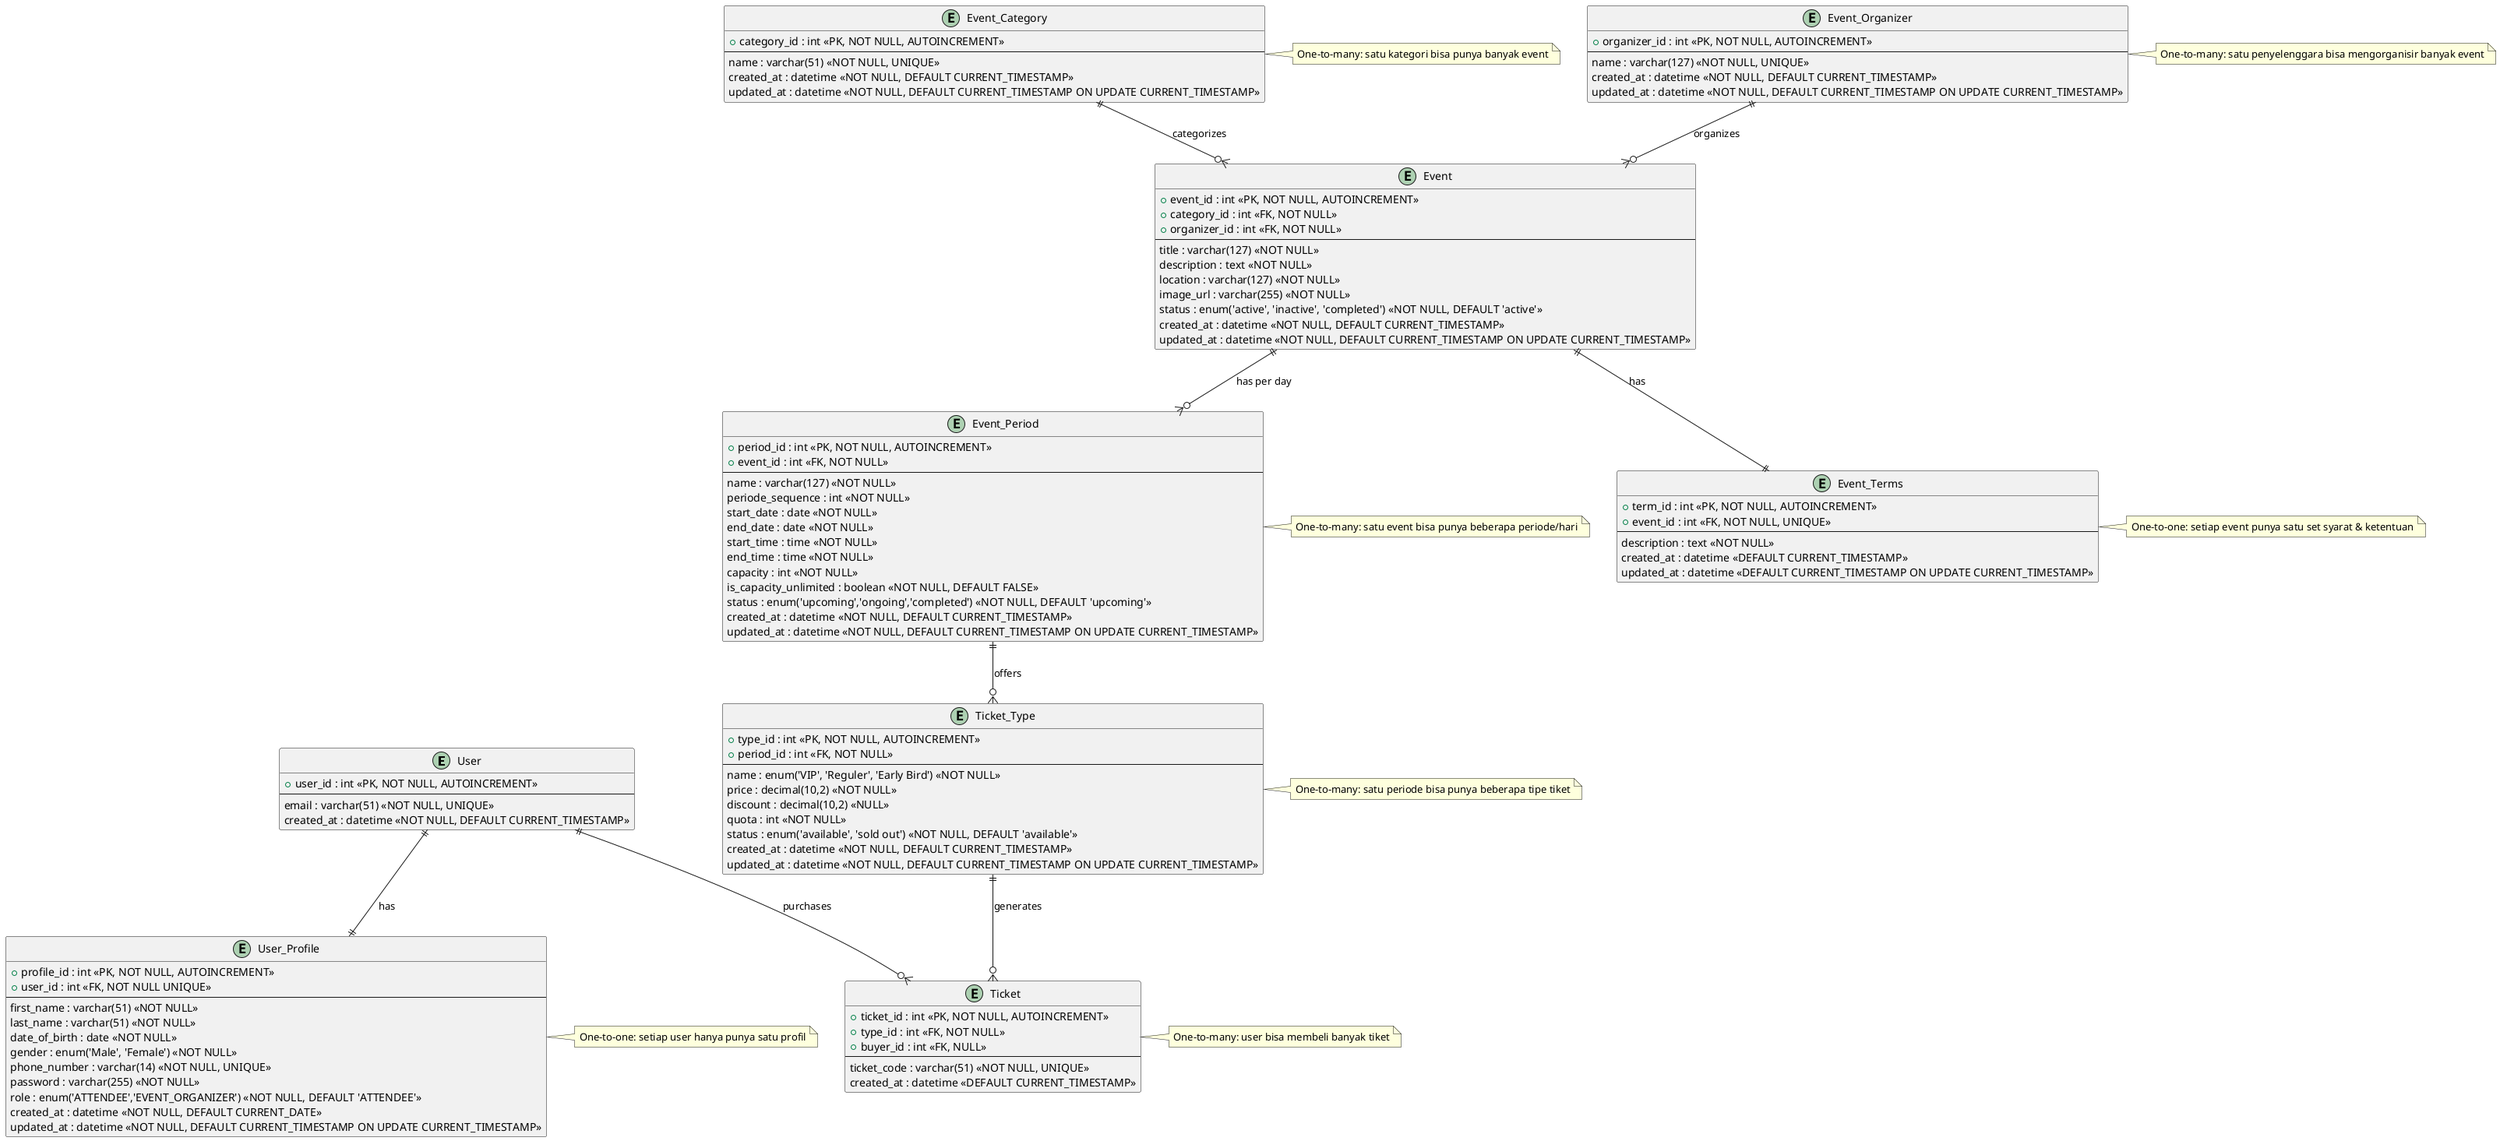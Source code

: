 @startuml erd

entity "User" as user {
  +user_id : int <<PK, NOT NULL, AUTOINCREMENT>>
  --
  email : varchar(51) <<NOT NULL, UNIQUE>>
  created_at : datetime <<NOT NULL, DEFAULT CURRENT_TIMESTAMP>>
}

entity "User_Profile" as user_profile {
  +profile_id : int <<PK, NOT NULL, AUTOINCREMENT>>
  +user_id : int <<FK, NOT NULL UNIQUE>>
  --
  first_name : varchar(51) <<NOT NULL>>
  last_name : varchar(51) <<NOT NULL>>
  date_of_birth : date <<NOT NULL>>
  gender : enum('Male', 'Female') <<NOT NULL>>
  phone_number : varchar(14) <<NOT NULL, UNIQUE>>
  password : varchar(255) <<NOT NULL>>
  role : enum('ATTENDEE','EVENT_ORGANIZER') <<NOT NULL, DEFAULT 'ATTENDEE'>>
  created_at : datetime <<NOT NULL, DEFAULT CURRENT_DATE>>
  updated_at : datetime <<NOT NULL, DEFAULT CURRENT_TIMESTAMP ON UPDATE CURRENT_TIMESTAMP>>
}

entity "Event_Category" as event_category {
  +category_id : int <<PK, NOT NULL, AUTOINCREMENT>>
  --
  name : varchar(51) <<NOT NULL, UNIQUE>>
  created_at : datetime <<NOT NULL, DEFAULT CURRENT_TIMESTAMP>>
  updated_at : datetime <<NOT NULL, DEFAULT CURRENT_TIMESTAMP ON UPDATE CURRENT_TIMESTAMP>>
}

entity "Event_Organizer" as event_organizer {
  +organizer_id : int <<PK, NOT NULL, AUTOINCREMENT>>
  --
  name : varchar(127) <<NOT NULL, UNIQUE>>
  created_at : datetime <<NOT NULL, DEFAULT CURRENT_TIMESTAMP>>
  updated_at : datetime <<NOT NULL, DEFAULT CURRENT_TIMESTAMP ON UPDATE CURRENT_TIMESTAMP>>
}

entity "Event_Terms" as event_terms {
  +term_id : int <<PK, NOT NULL, AUTOINCREMENT>>
  +event_id : int <<FK, NOT NULL, UNIQUE>>
  --
  description : text <<NOT NULL>>
  created_at : datetime <<DEFAULT CURRENT_TIMESTAMP>>
  updated_at : datetime <<DEFAULT CURRENT_TIMESTAMP ON UPDATE CURRENT_TIMESTAMP>>
}

entity "Event" as event {
  +event_id : int <<PK, NOT NULL, AUTOINCREMENT>>
  +category_id : int <<FK, NOT NULL>>
  +organizer_id : int <<FK, NOT NULL>>
  --
  title : varchar(127) <<NOT NULL>>
  description : text <<NOT NULL>>
  location : varchar(127) <<NOT NULL>>
  image_url : varchar(255) <<NOT NULL>>
  status : enum('active', 'inactive', 'completed') <<NOT NULL, DEFAULT 'active'>>
  created_at : datetime <<NOT NULL, DEFAULT CURRENT_TIMESTAMP>>
  updated_at : datetime <<NOT NULL, DEFAULT CURRENT_TIMESTAMP ON UPDATE CURRENT_TIMESTAMP>>
}

entity "Event_Period" as event_period {
  +period_id : int <<PK, NOT NULL, AUTOINCREMENT>>
  +event_id : int <<FK, NOT NULL>>
  --
  name : varchar(127) <<NOT NULL>>
  periode_sequence : int <<NOT NULL>>
  start_date : date <<NOT NULL>>
  end_date : date <<NOT NULL>>
  start_time : time <<NOT NULL>>
  end_time : time <<NOT NULL>>
  capacity : int <<NOT NULL>>
  is_capacity_unlimited : boolean <<NOT NULL, DEFAULT FALSE>>
  status : enum('upcoming','ongoing','completed') <<NOT NULL, DEFAULT 'upcoming'>>
  created_at : datetime <<NOT NULL, DEFAULT CURRENT_TIMESTAMP>>
  updated_at : datetime <<NOT NULL, DEFAULT CURRENT_TIMESTAMP ON UPDATE CURRENT_TIMESTAMP>>
}

entity "Ticket_Type" as ticket_type {
  +type_id : int <<PK, NOT NULL, AUTOINCREMENT>>
  +period_id : int <<FK, NOT NULL>>
  --
  name : enum('VIP', 'Reguler', 'Early Bird') <<NOT NULL>>
  price : decimal(10,2) <<NOT NULL>>
  discount : decimal(10,2) <<NULL>>
  quota : int <<NOT NULL>>
  status : enum('available', 'sold out') <<NOT NULL, DEFAULT 'available'>>
  created_at : datetime <<NOT NULL, DEFAULT CURRENT_TIMESTAMP>>
  updated_at : datetime <<NOT NULL, DEFAULT CURRENT_TIMESTAMP ON UPDATE CURRENT_TIMESTAMP>>
}

entity "Ticket" as ticket {
  +ticket_id : int <<PK, NOT NULL, AUTOINCREMENT>>
  +type_id : int <<FK, NOT NULL>>
  +buyer_id : int <<FK, NULL>>
  --
  ticket_code : varchar(51) <<NOT NULL, UNIQUE>>
  created_at : datetime <<DEFAULT CURRENT_TIMESTAMP>>
}

user ||--|| user_profile : "has"
user ||--o{ ticket : "purchases"
event_category ||--o{ event : "categorizes"
event_organizer ||--o{ event : "organizes"
event ||--o{ event_period : "has per day"
event_period ||--o{ ticket_type : "offers"
ticket_type ||--o{ ticket : "generates"
event ||--|| event_terms : "has"

note right of user_profile
  One-to-one: setiap user hanya punya satu profil
end note

note right of ticket
  One-to-many: user bisa membeli banyak tiket
end note

note right of event_category
  One-to-many: satu kategori bisa punya banyak event
end note

note right of event_organizer
  One-to-many: satu penyelenggara bisa mengorganisir banyak event
end note

note right of event_period
  One-to-many: satu event bisa punya beberapa periode/hari
end note

note right of ticket_type
  One-to-many: satu periode bisa punya beberapa tipe tiket
end note

note right of event_terms
  One-to-one: setiap event punya satu set syarat & ketentuan
end note

@enduml
